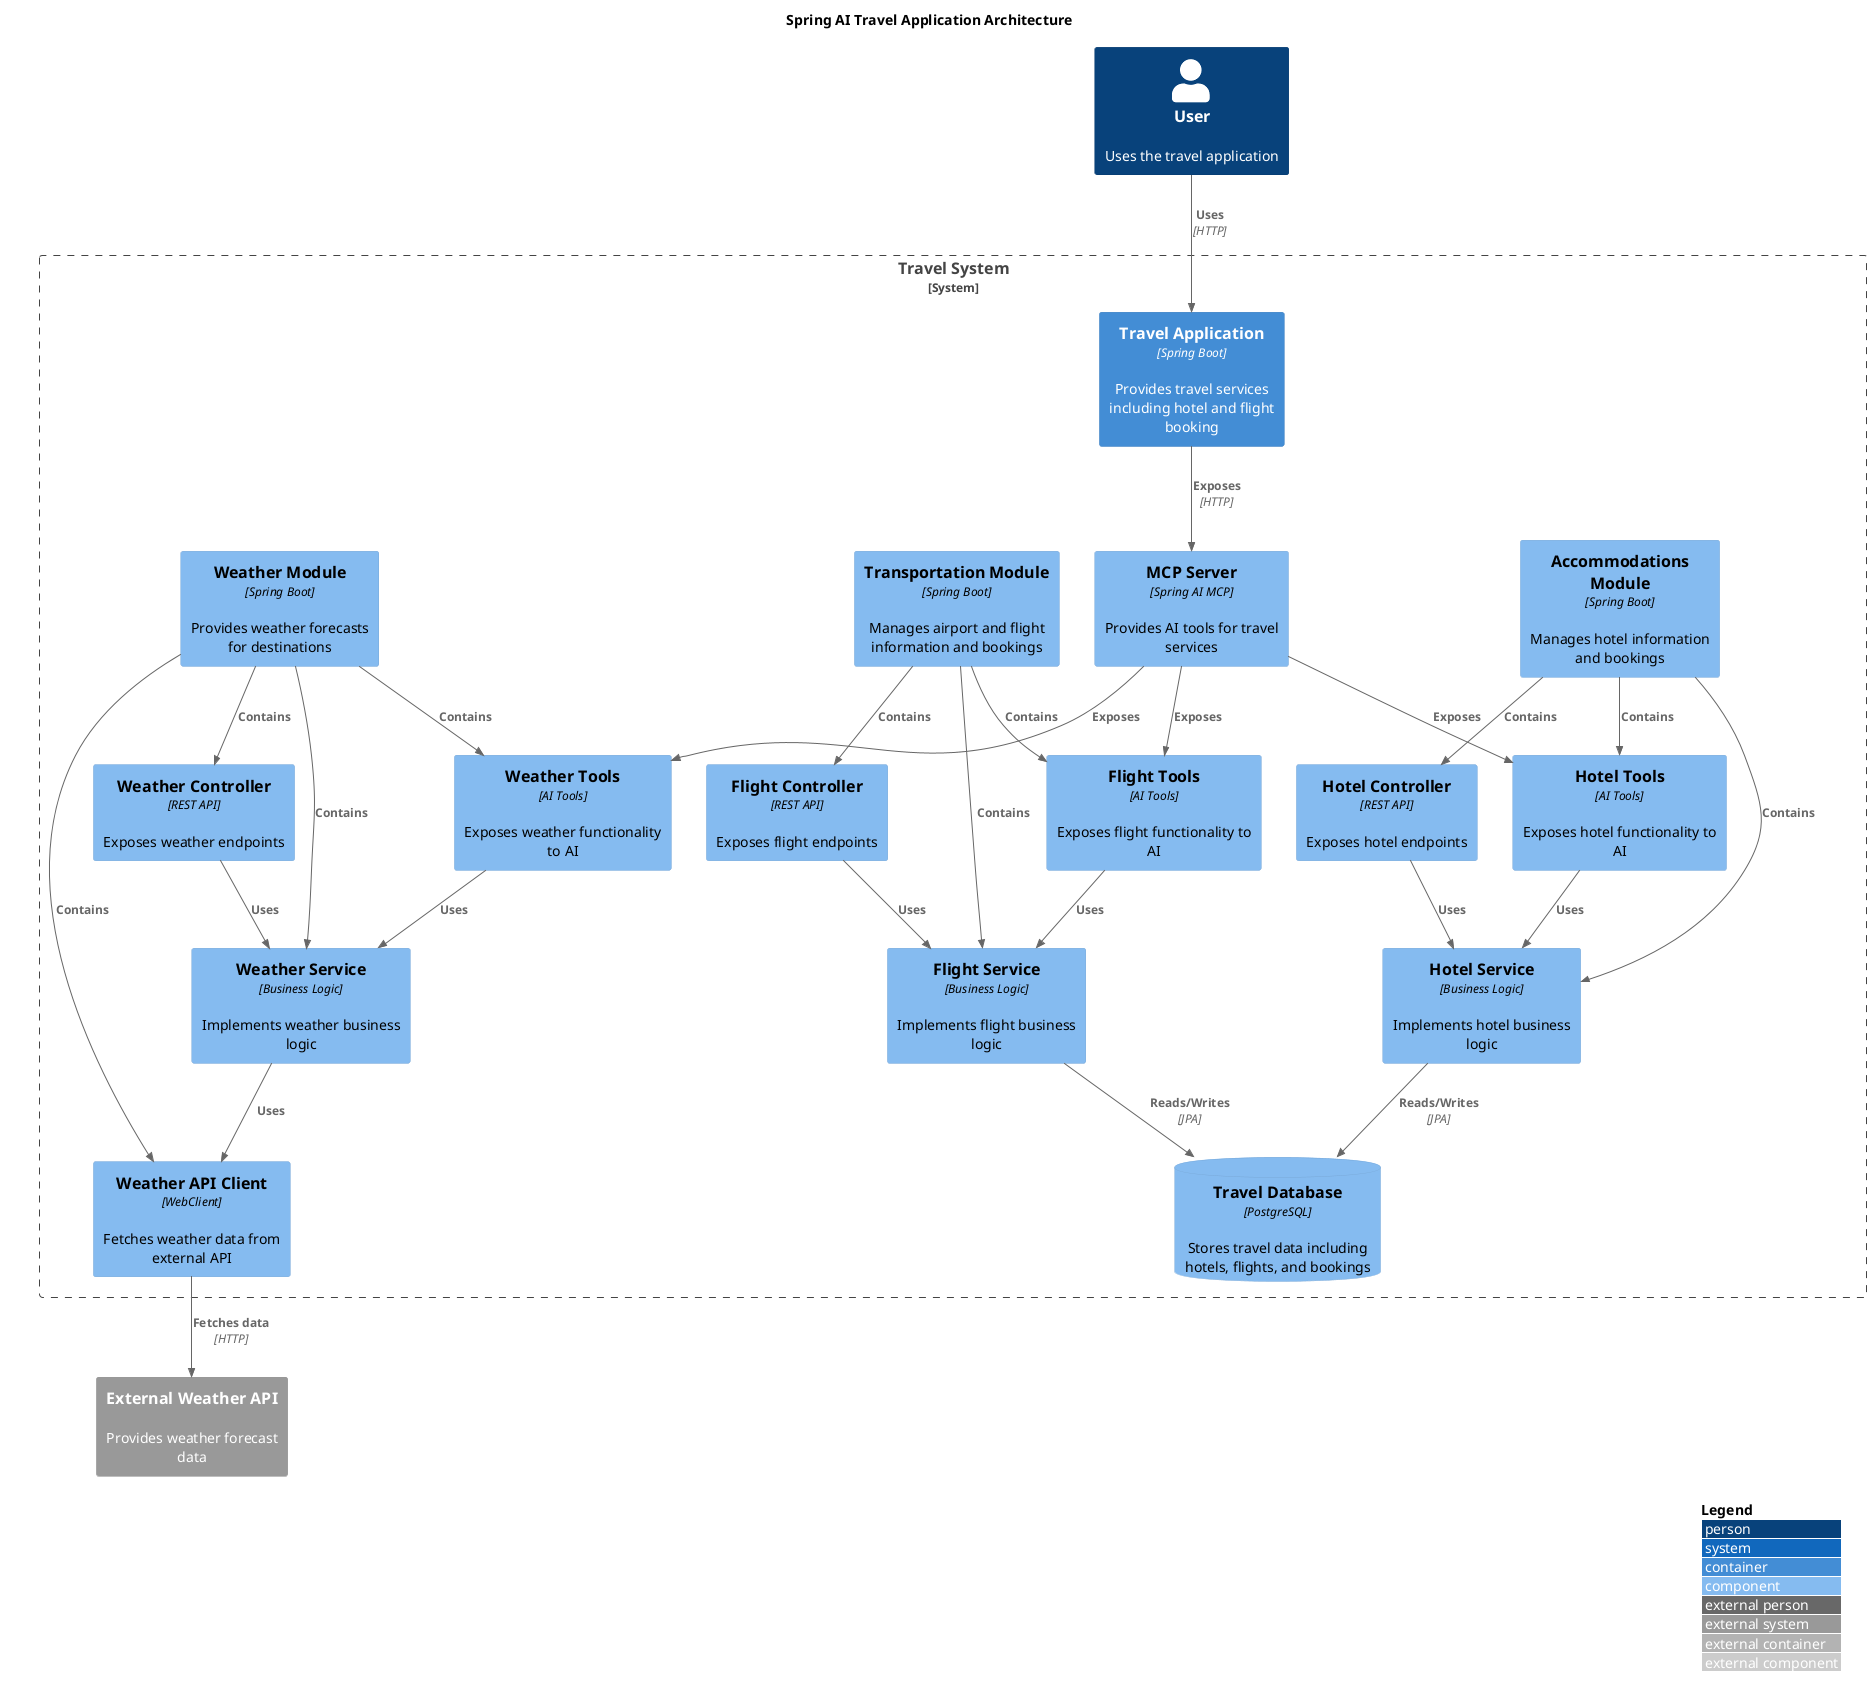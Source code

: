 @startuml
!include <C4/C4_Component>

LAYOUT_WITH_LEGEND()

title Spring AI Travel Application Architecture

Person(user, "User", "Uses the travel application")

System_Boundary(travel_system, "Travel System") {
    Container(travel_app, "Travel Application", "Spring Boot", "Provides travel services including hotel and flight booking")

    Component(mcp_server, "MCP Server", "Spring AI MCP", "Provides AI tools for travel services")

    ComponentDb(travel_db, "Travel Database", "PostgreSQL", "Stores travel data including hotels, flights, and bookings")

    Component(accommodations, "Accommodations Module", "Spring Boot", "Manages hotel information and bookings")
    Component(transportation, "Transportation Module", "Spring Boot", "Manages airport and flight information and bookings")
    Component(weather, "Weather Module", "Spring Boot", "Provides weather forecasts for destinations")

    Component(hotel_controller, "Hotel Controller", "REST API", "Exposes hotel endpoints")
    Component(hotel_service, "Hotel Service", "Business Logic", "Implements hotel business logic")
    Component(hotel_tools, "Hotel Tools", "AI Tools", "Exposes hotel functionality to AI")

    Component(flight_controller, "Flight Controller", "REST API", "Exposes flight endpoints")
    Component(flight_service, "Flight Service", "Business Logic", "Implements flight business logic")
    Component(flight_tools, "Flight Tools", "AI Tools", "Exposes flight functionality to AI")

    Component(weather_controller, "Weather Controller", "REST API", "Exposes weather endpoints")
    Component(weather_service, "Weather Service", "Business Logic", "Implements weather business logic")
    Component(weather_tools, "Weather Tools", "AI Tools", "Exposes weather functionality to AI")

    Component(weather_api_client, "Weather API Client", "WebClient", "Fetches weather data from external API")
}

System_Ext(external_weather_api, "External Weather API", "Provides weather forecast data")

Rel(user, travel_app, "Uses", "HTTP")
Rel(travel_app, mcp_server, "Exposes", "HTTP")

Rel(accommodations, hotel_controller, "Contains")
Rel(accommodations, hotel_service, "Contains")
Rel(accommodations, hotel_tools, "Contains")

Rel(transportation, flight_controller, "Contains")
Rel(transportation, flight_service, "Contains")
Rel(transportation, flight_tools, "Contains")

Rel(weather, weather_controller, "Contains")
Rel(weather, weather_service, "Contains")
Rel(weather, weather_tools, "Contains")
Rel(weather, weather_api_client, "Contains")

Rel(hotel_controller, hotel_service, "Uses")
Rel(hotel_tools, hotel_service, "Uses")
Rel(hotel_service, travel_db, "Reads/Writes", "JPA")

Rel(flight_controller, flight_service, "Uses")
Rel(flight_tools, flight_service, "Uses")
Rel(flight_service, travel_db, "Reads/Writes", "JPA")

Rel(weather_controller, weather_service, "Uses")
Rel(weather_tools, weather_service, "Uses")
Rel(weather_service, weather_api_client, "Uses")
Rel(weather_api_client, external_weather_api, "Fetches data", "HTTP")

Rel(mcp_server, hotel_tools, "Exposes")
Rel(mcp_server, flight_tools, "Exposes")
Rel(mcp_server, weather_tools, "Exposes")

@enduml
